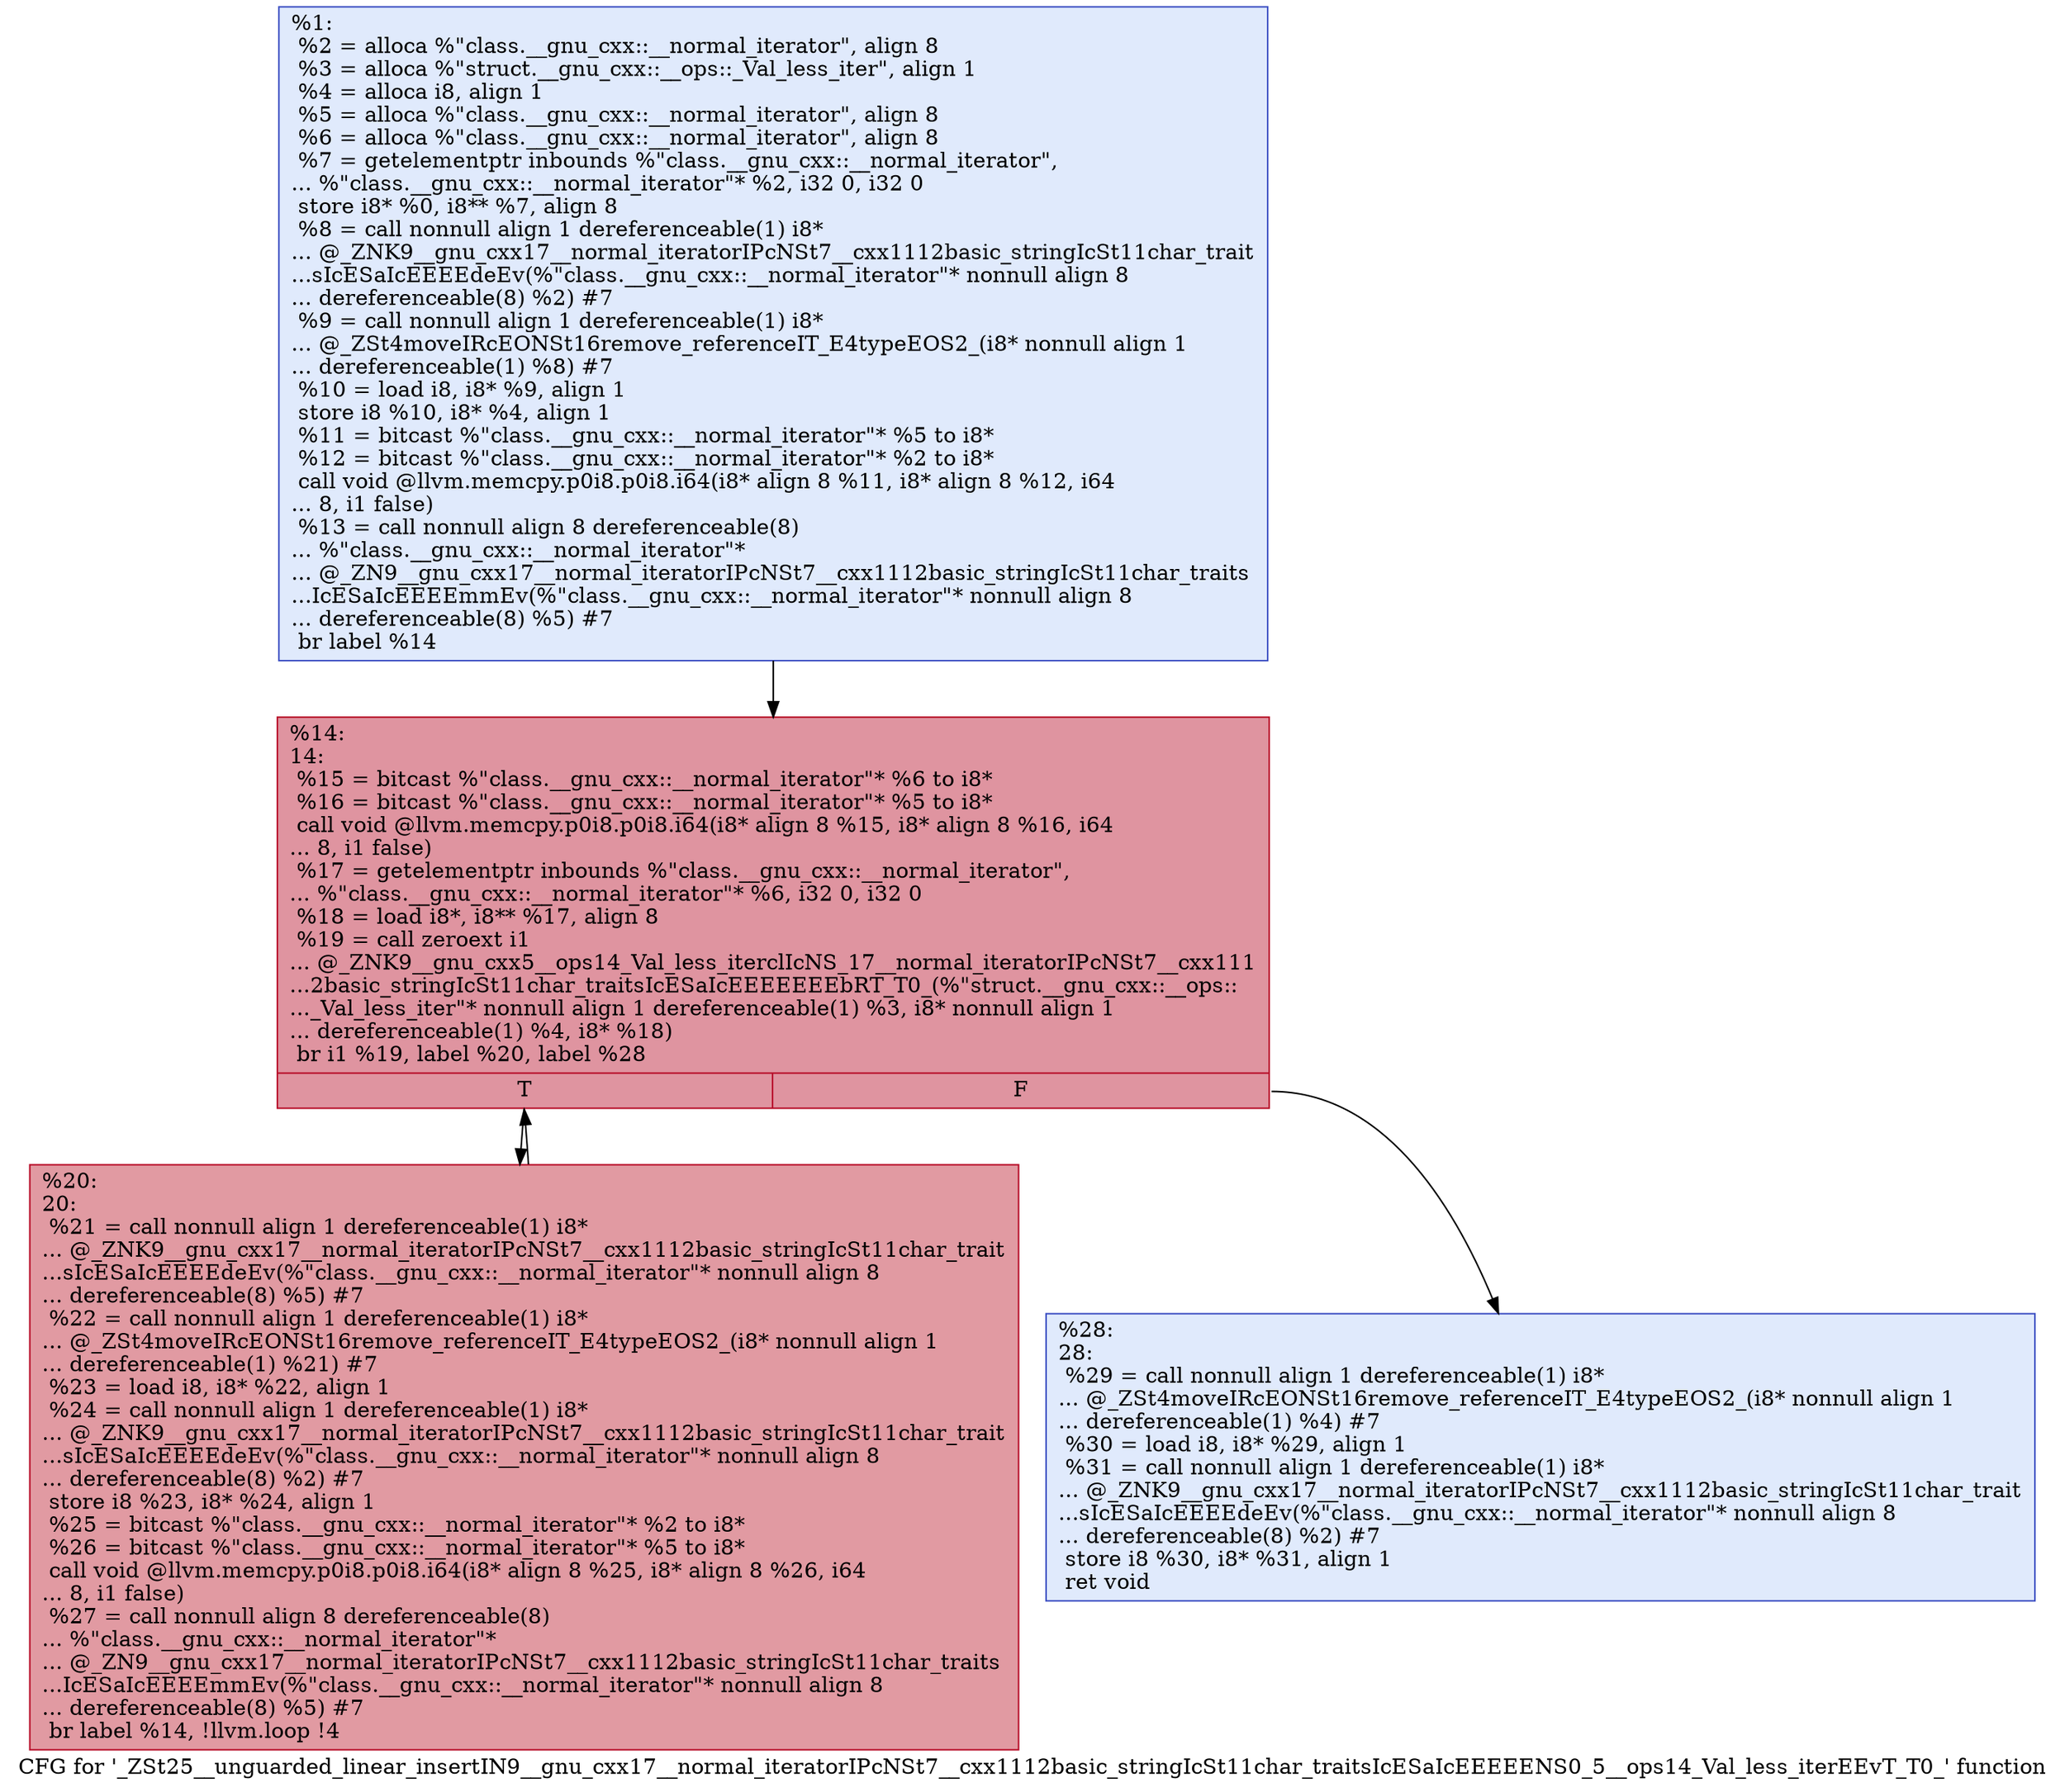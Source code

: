 digraph "CFG for '_ZSt25__unguarded_linear_insertIN9__gnu_cxx17__normal_iteratorIPcNSt7__cxx1112basic_stringIcSt11char_traitsIcESaIcEEEEENS0_5__ops14_Val_less_iterEEvT_T0_' function" {
	label="CFG for '_ZSt25__unguarded_linear_insertIN9__gnu_cxx17__normal_iteratorIPcNSt7__cxx1112basic_stringIcSt11char_traitsIcESaIcEEEEENS0_5__ops14_Val_less_iterEEvT_T0_' function";

	Node0x563f4b5f70c0 [shape=record,color="#3d50c3ff", style=filled, fillcolor="#b9d0f970",label="{%1:\l  %2 = alloca %\"class.__gnu_cxx::__normal_iterator\", align 8\l  %3 = alloca %\"struct.__gnu_cxx::__ops::_Val_less_iter\", align 1\l  %4 = alloca i8, align 1\l  %5 = alloca %\"class.__gnu_cxx::__normal_iterator\", align 8\l  %6 = alloca %\"class.__gnu_cxx::__normal_iterator\", align 8\l  %7 = getelementptr inbounds %\"class.__gnu_cxx::__normal_iterator\",\l... %\"class.__gnu_cxx::__normal_iterator\"* %2, i32 0, i32 0\l  store i8* %0, i8** %7, align 8\l  %8 = call nonnull align 1 dereferenceable(1) i8*\l... @_ZNK9__gnu_cxx17__normal_iteratorIPcNSt7__cxx1112basic_stringIcSt11char_trait\l...sIcESaIcEEEEdeEv(%\"class.__gnu_cxx::__normal_iterator\"* nonnull align 8\l... dereferenceable(8) %2) #7\l  %9 = call nonnull align 1 dereferenceable(1) i8*\l... @_ZSt4moveIRcEONSt16remove_referenceIT_E4typeEOS2_(i8* nonnull align 1\l... dereferenceable(1) %8) #7\l  %10 = load i8, i8* %9, align 1\l  store i8 %10, i8* %4, align 1\l  %11 = bitcast %\"class.__gnu_cxx::__normal_iterator\"* %5 to i8*\l  %12 = bitcast %\"class.__gnu_cxx::__normal_iterator\"* %2 to i8*\l  call void @llvm.memcpy.p0i8.p0i8.i64(i8* align 8 %11, i8* align 8 %12, i64\l... 8, i1 false)\l  %13 = call nonnull align 8 dereferenceable(8)\l... %\"class.__gnu_cxx::__normal_iterator\"*\l... @_ZN9__gnu_cxx17__normal_iteratorIPcNSt7__cxx1112basic_stringIcSt11char_traits\l...IcESaIcEEEEmmEv(%\"class.__gnu_cxx::__normal_iterator\"* nonnull align 8\l... dereferenceable(8) %5) #7\l  br label %14\l}"];
	Node0x563f4b5f70c0 -> Node0x563f4b5f7b80;
	Node0x563f4b5f7b80 [shape=record,color="#b70d28ff", style=filled, fillcolor="#b70d2870",label="{%14:\l14:                                               \l  %15 = bitcast %\"class.__gnu_cxx::__normal_iterator\"* %6 to i8*\l  %16 = bitcast %\"class.__gnu_cxx::__normal_iterator\"* %5 to i8*\l  call void @llvm.memcpy.p0i8.p0i8.i64(i8* align 8 %15, i8* align 8 %16, i64\l... 8, i1 false)\l  %17 = getelementptr inbounds %\"class.__gnu_cxx::__normal_iterator\",\l... %\"class.__gnu_cxx::__normal_iterator\"* %6, i32 0, i32 0\l  %18 = load i8*, i8** %17, align 8\l  %19 = call zeroext i1\l... @_ZNK9__gnu_cxx5__ops14_Val_less_iterclIcNS_17__normal_iteratorIPcNSt7__cxx111\l...2basic_stringIcSt11char_traitsIcESaIcEEEEEEEbRT_T0_(%\"struct.__gnu_cxx::__ops::\l..._Val_less_iter\"* nonnull align 1 dereferenceable(1) %3, i8* nonnull align 1\l... dereferenceable(1) %4, i8* %18)\l  br i1 %19, label %20, label %28\l|{<s0>T|<s1>F}}"];
	Node0x563f4b5f7b80:s0 -> Node0x563f4b5f8130;
	Node0x563f4b5f7b80:s1 -> Node0x563f4b5f8180;
	Node0x563f4b5f8130 [shape=record,color="#b70d28ff", style=filled, fillcolor="#bb1b2c70",label="{%20:\l20:                                               \l  %21 = call nonnull align 1 dereferenceable(1) i8*\l... @_ZNK9__gnu_cxx17__normal_iteratorIPcNSt7__cxx1112basic_stringIcSt11char_trait\l...sIcESaIcEEEEdeEv(%\"class.__gnu_cxx::__normal_iterator\"* nonnull align 8\l... dereferenceable(8) %5) #7\l  %22 = call nonnull align 1 dereferenceable(1) i8*\l... @_ZSt4moveIRcEONSt16remove_referenceIT_E4typeEOS2_(i8* nonnull align 1\l... dereferenceable(1) %21) #7\l  %23 = load i8, i8* %22, align 1\l  %24 = call nonnull align 1 dereferenceable(1) i8*\l... @_ZNK9__gnu_cxx17__normal_iteratorIPcNSt7__cxx1112basic_stringIcSt11char_trait\l...sIcESaIcEEEEdeEv(%\"class.__gnu_cxx::__normal_iterator\"* nonnull align 8\l... dereferenceable(8) %2) #7\l  store i8 %23, i8* %24, align 1\l  %25 = bitcast %\"class.__gnu_cxx::__normal_iterator\"* %2 to i8*\l  %26 = bitcast %\"class.__gnu_cxx::__normal_iterator\"* %5 to i8*\l  call void @llvm.memcpy.p0i8.p0i8.i64(i8* align 8 %25, i8* align 8 %26, i64\l... 8, i1 false)\l  %27 = call nonnull align 8 dereferenceable(8)\l... %\"class.__gnu_cxx::__normal_iterator\"*\l... @_ZN9__gnu_cxx17__normal_iteratorIPcNSt7__cxx1112basic_stringIcSt11char_traits\l...IcESaIcEEEEmmEv(%\"class.__gnu_cxx::__normal_iterator\"* nonnull align 8\l... dereferenceable(8) %5) #7\l  br label %14, !llvm.loop !4\l}"];
	Node0x563f4b5f8130 -> Node0x563f4b5f7b80;
	Node0x563f4b5f8180 [shape=record,color="#3d50c3ff", style=filled, fillcolor="#b9d0f970",label="{%28:\l28:                                               \l  %29 = call nonnull align 1 dereferenceable(1) i8*\l... @_ZSt4moveIRcEONSt16remove_referenceIT_E4typeEOS2_(i8* nonnull align 1\l... dereferenceable(1) %4) #7\l  %30 = load i8, i8* %29, align 1\l  %31 = call nonnull align 1 dereferenceable(1) i8*\l... @_ZNK9__gnu_cxx17__normal_iteratorIPcNSt7__cxx1112basic_stringIcSt11char_trait\l...sIcESaIcEEEEdeEv(%\"class.__gnu_cxx::__normal_iterator\"* nonnull align 8\l... dereferenceable(8) %2) #7\l  store i8 %30, i8* %31, align 1\l  ret void\l}"];
}
